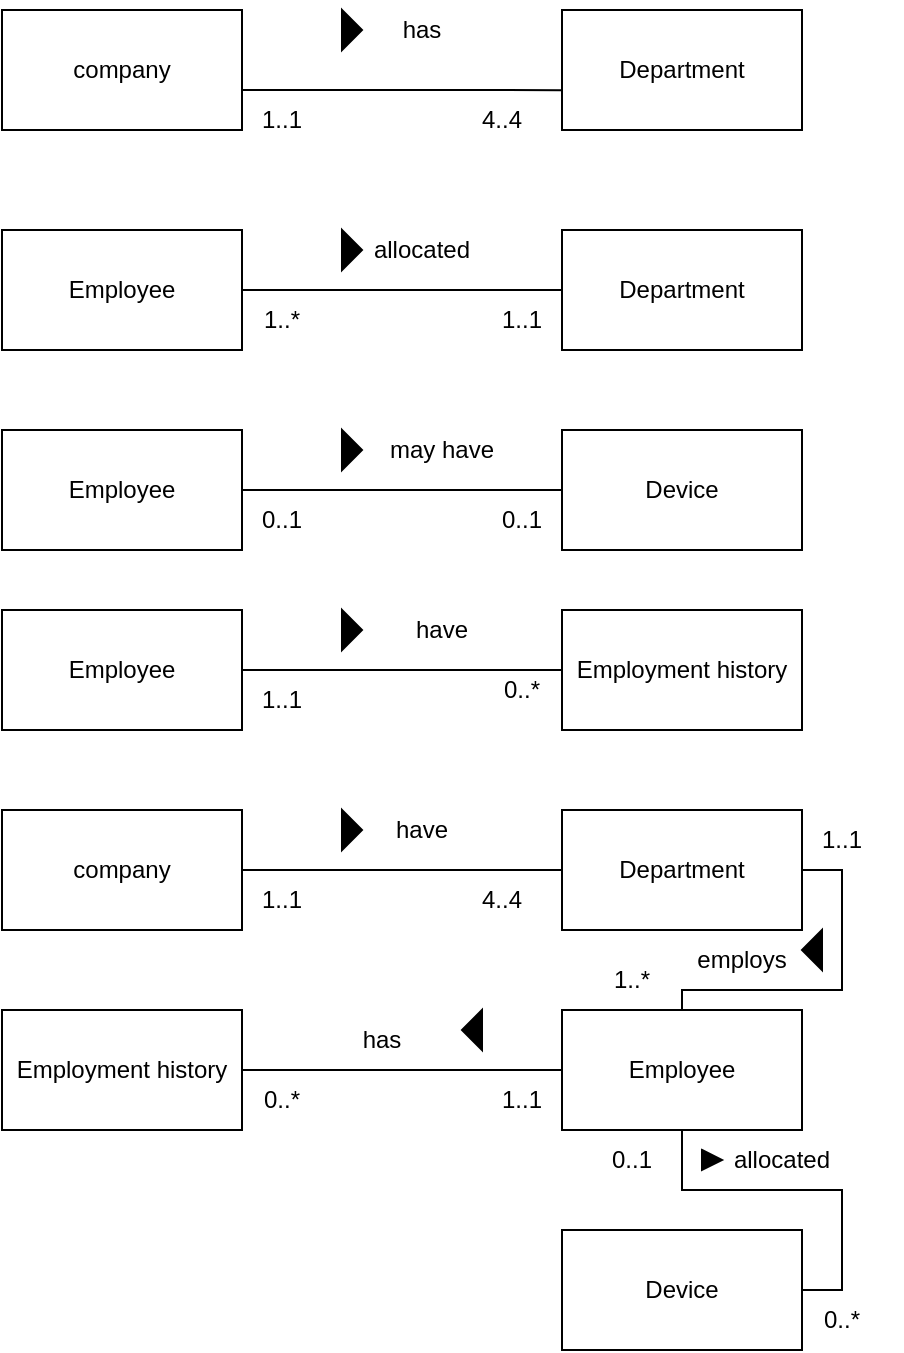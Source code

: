 <mxfile version="28.2.7">
  <diagram name="Page-1" id="QkUfjN_0NoW4m2OWi__0">
    <mxGraphModel dx="1034" dy="570" grid="1" gridSize="10" guides="1" tooltips="1" connect="1" arrows="1" fold="1" page="1" pageScale="1" pageWidth="850" pageHeight="1100" math="0" shadow="0">
      <root>
        <mxCell id="0" />
        <mxCell id="1" parent="0" />
        <mxCell id="EtsdPqrldoZ3jOg6H5Vp-1" value="company" style="rounded=0;whiteSpace=wrap;html=1;" parent="1" vertex="1">
          <mxGeometry x="80" y="40" width="120" height="60" as="geometry" />
        </mxCell>
        <mxCell id="EtsdPqrldoZ3jOg6H5Vp-2" value="Department" style="rounded=0;whiteSpace=wrap;html=1;" parent="1" vertex="1">
          <mxGeometry x="360" y="40" width="120" height="60" as="geometry" />
        </mxCell>
        <mxCell id="EtsdPqrldoZ3jOg6H5Vp-3" value="Employee" style="rounded=0;whiteSpace=wrap;html=1;" parent="1" vertex="1">
          <mxGeometry x="80" y="150" width="120" height="60" as="geometry" />
        </mxCell>
        <mxCell id="EtsdPqrldoZ3jOg6H5Vp-4" value="" style="endArrow=none;html=1;rounded=0;entryX=-0.004;entryY=0.668;entryDx=0;entryDy=0;entryPerimeter=0;" parent="1" target="EtsdPqrldoZ3jOg6H5Vp-2" edge="1">
          <mxGeometry width="50" height="50" relative="1" as="geometry">
            <mxPoint x="200" y="80" as="sourcePoint" />
            <mxPoint x="230" y="200" as="targetPoint" />
            <Array as="points">
              <mxPoint x="280" y="80" />
            </Array>
          </mxGeometry>
        </mxCell>
        <mxCell id="EtsdPqrldoZ3jOg6H5Vp-5" value="Department" style="rounded=0;whiteSpace=wrap;html=1;" parent="1" vertex="1">
          <mxGeometry x="360" y="150" width="120" height="60" as="geometry" />
        </mxCell>
        <mxCell id="EtsdPqrldoZ3jOg6H5Vp-6" value="" style="endArrow=none;html=1;rounded=0;" parent="1" edge="1">
          <mxGeometry width="50" height="50" relative="1" as="geometry">
            <mxPoint x="200" y="180" as="sourcePoint" />
            <mxPoint x="360" y="180" as="targetPoint" />
            <Array as="points" />
          </mxGeometry>
        </mxCell>
        <mxCell id="EtsdPqrldoZ3jOg6H5Vp-8" value="4..4" style="text;html=1;align=center;verticalAlign=middle;whiteSpace=wrap;rounded=0;" parent="1" vertex="1">
          <mxGeometry x="300" y="80" width="60" height="30" as="geometry" />
        </mxCell>
        <mxCell id="EtsdPqrldoZ3jOg6H5Vp-9" value="1..1" style="text;html=1;align=center;verticalAlign=middle;whiteSpace=wrap;rounded=0;" parent="1" vertex="1">
          <mxGeometry x="190" y="80" width="60" height="30" as="geometry" />
        </mxCell>
        <mxCell id="EtsdPqrldoZ3jOg6H5Vp-11" value="1..*" style="text;html=1;align=center;verticalAlign=middle;whiteSpace=wrap;rounded=0;" parent="1" vertex="1">
          <mxGeometry x="190" y="180" width="60" height="30" as="geometry" />
        </mxCell>
        <mxCell id="EtsdPqrldoZ3jOg6H5Vp-12" value="1..1" style="text;html=1;align=center;verticalAlign=middle;whiteSpace=wrap;rounded=0;" parent="1" vertex="1">
          <mxGeometry x="310" y="180" width="60" height="30" as="geometry" />
        </mxCell>
        <mxCell id="EtsdPqrldoZ3jOg6H5Vp-13" value="" style="triangle;whiteSpace=wrap;html=1;fillColor=#000000;" parent="1" vertex="1">
          <mxGeometry x="250" y="40" width="10" height="20" as="geometry" />
        </mxCell>
        <mxCell id="EtsdPqrldoZ3jOg6H5Vp-14" value="has" style="text;html=1;align=center;verticalAlign=middle;whiteSpace=wrap;rounded=0;" parent="1" vertex="1">
          <mxGeometry x="260" y="35" width="60" height="30" as="geometry" />
        </mxCell>
        <mxCell id="EtsdPqrldoZ3jOg6H5Vp-15" value="" style="triangle;whiteSpace=wrap;html=1;fillColor=#000000;" parent="1" vertex="1">
          <mxGeometry x="250" y="150" width="10" height="20" as="geometry" />
        </mxCell>
        <mxCell id="EtsdPqrldoZ3jOg6H5Vp-16" value="allocated" style="text;html=1;align=center;verticalAlign=middle;whiteSpace=wrap;rounded=0;" parent="1" vertex="1">
          <mxGeometry x="260" y="145" width="60" height="30" as="geometry" />
        </mxCell>
        <mxCell id="EtsdPqrldoZ3jOg6H5Vp-17" value="Employee" style="rounded=0;whiteSpace=wrap;html=1;" parent="1" vertex="1">
          <mxGeometry x="80" y="340" width="120" height="60" as="geometry" />
        </mxCell>
        <mxCell id="EtsdPqrldoZ3jOg6H5Vp-19" value="Employment history" style="rounded=0;whiteSpace=wrap;html=1;" parent="1" vertex="1">
          <mxGeometry x="360" y="340" width="120" height="60" as="geometry" />
        </mxCell>
        <mxCell id="EtsdPqrldoZ3jOg6H5Vp-20" value="" style="endArrow=none;html=1;rounded=0;exitX=1;exitY=0.5;exitDx=0;exitDy=0;entryX=0;entryY=0.5;entryDx=0;entryDy=0;" parent="1" source="EtsdPqrldoZ3jOg6H5Vp-17" target="EtsdPqrldoZ3jOg6H5Vp-19" edge="1">
          <mxGeometry width="50" height="50" relative="1" as="geometry">
            <mxPoint x="260" y="250" as="sourcePoint" />
            <mxPoint x="310" y="200" as="targetPoint" />
          </mxGeometry>
        </mxCell>
        <mxCell id="EtsdPqrldoZ3jOg6H5Vp-21" value="" style="triangle;whiteSpace=wrap;html=1;fillColor=#000000;" parent="1" vertex="1">
          <mxGeometry x="250" y="340" width="10" height="20" as="geometry" />
        </mxCell>
        <mxCell id="EtsdPqrldoZ3jOg6H5Vp-22" value="have" style="text;html=1;align=center;verticalAlign=middle;whiteSpace=wrap;rounded=0;" parent="1" vertex="1">
          <mxGeometry x="270" y="335" width="60" height="30" as="geometry" />
        </mxCell>
        <mxCell id="EtsdPqrldoZ3jOg6H5Vp-24" value="0..*" style="text;html=1;align=center;verticalAlign=middle;whiteSpace=wrap;rounded=0;" parent="1" vertex="1">
          <mxGeometry x="310" y="365" width="60" height="30" as="geometry" />
        </mxCell>
        <mxCell id="EtsdPqrldoZ3jOg6H5Vp-27" value="Employee" style="rounded=0;whiteSpace=wrap;html=1;" parent="1" vertex="1">
          <mxGeometry x="80" y="250" width="120" height="60" as="geometry" />
        </mxCell>
        <mxCell id="EtsdPqrldoZ3jOg6H5Vp-28" value="Device" style="rounded=0;whiteSpace=wrap;html=1;" parent="1" vertex="1">
          <mxGeometry x="360" y="250" width="120" height="60" as="geometry" />
        </mxCell>
        <mxCell id="EtsdPqrldoZ3jOg6H5Vp-29" value="" style="endArrow=none;html=1;rounded=0;exitX=1;exitY=0.5;exitDx=0;exitDy=0;entryX=0;entryY=0.5;entryDx=0;entryDy=0;" parent="1" source="EtsdPqrldoZ3jOg6H5Vp-27" target="EtsdPqrldoZ3jOg6H5Vp-28" edge="1">
          <mxGeometry width="50" height="50" relative="1" as="geometry">
            <mxPoint x="390" y="320" as="sourcePoint" />
            <mxPoint x="359" y="275" as="targetPoint" />
          </mxGeometry>
        </mxCell>
        <mxCell id="EtsdPqrldoZ3jOg6H5Vp-31" value="" style="triangle;whiteSpace=wrap;html=1;fillColor=#000000;" parent="1" vertex="1">
          <mxGeometry x="250" y="250" width="10" height="20" as="geometry" />
        </mxCell>
        <mxCell id="EtsdPqrldoZ3jOg6H5Vp-32" value="may have" style="text;html=1;align=center;verticalAlign=middle;whiteSpace=wrap;rounded=0;" parent="1" vertex="1">
          <mxGeometry x="270" y="245" width="60" height="30" as="geometry" />
        </mxCell>
        <mxCell id="EtsdPqrldoZ3jOg6H5Vp-33" value="0..1" style="text;html=1;align=center;verticalAlign=middle;whiteSpace=wrap;rounded=0;" parent="1" vertex="1">
          <mxGeometry x="310" y="280" width="60" height="30" as="geometry" />
        </mxCell>
        <mxCell id="EtsdPqrldoZ3jOg6H5Vp-34" value="0..1" style="text;html=1;align=center;verticalAlign=middle;whiteSpace=wrap;rounded=0;" parent="1" vertex="1">
          <mxGeometry x="190" y="280" width="60" height="30" as="geometry" />
        </mxCell>
        <mxCell id="EtsdPqrldoZ3jOg6H5Vp-35" value="1..1" style="text;html=1;align=center;verticalAlign=middle;whiteSpace=wrap;rounded=0;" parent="1" vertex="1">
          <mxGeometry x="190" y="370" width="60" height="30" as="geometry" />
        </mxCell>
        <mxCell id="EtsdPqrldoZ3jOg6H5Vp-36" value="company" style="rounded=0;whiteSpace=wrap;html=1;" parent="1" vertex="1">
          <mxGeometry x="80" y="440" width="120" height="60" as="geometry" />
        </mxCell>
        <mxCell id="EtsdPqrldoZ3jOg6H5Vp-37" value="Department" style="rounded=0;whiteSpace=wrap;html=1;" parent="1" vertex="1">
          <mxGeometry x="360" y="440" width="120" height="60" as="geometry" />
        </mxCell>
        <mxCell id="EtsdPqrldoZ3jOg6H5Vp-38" value="Employment history" style="rounded=0;whiteSpace=wrap;html=1;" parent="1" vertex="1">
          <mxGeometry x="80" y="540" width="120" height="60" as="geometry" />
        </mxCell>
        <mxCell id="EtsdPqrldoZ3jOg6H5Vp-39" value="Employee" style="rounded=0;whiteSpace=wrap;html=1;" parent="1" vertex="1">
          <mxGeometry x="360" y="540" width="120" height="60" as="geometry" />
        </mxCell>
        <mxCell id="EtsdPqrldoZ3jOg6H5Vp-40" value="Device" style="rounded=0;whiteSpace=wrap;html=1;" parent="1" vertex="1">
          <mxGeometry x="360" y="650" width="120" height="60" as="geometry" />
        </mxCell>
        <mxCell id="EtsdPqrldoZ3jOg6H5Vp-41" value="" style="endArrow=none;html=1;rounded=0;exitX=1;exitY=0.5;exitDx=0;exitDy=0;entryX=0;entryY=0.5;entryDx=0;entryDy=0;" parent="1" source="EtsdPqrldoZ3jOg6H5Vp-36" target="EtsdPqrldoZ3jOg6H5Vp-37" edge="1">
          <mxGeometry width="50" height="50" relative="1" as="geometry">
            <mxPoint x="470" y="470" as="sourcePoint" />
            <mxPoint x="360" y="465" as="targetPoint" />
            <Array as="points">
              <mxPoint x="280" y="470" />
            </Array>
          </mxGeometry>
        </mxCell>
        <mxCell id="EtsdPqrldoZ3jOg6H5Vp-42" value="" style="endArrow=none;html=1;rounded=0;entryX=0;entryY=0.5;entryDx=0;entryDy=0;exitX=1;exitY=0.5;exitDx=0;exitDy=0;" parent="1" source="EtsdPqrldoZ3jOg6H5Vp-38" target="EtsdPqrldoZ3jOg6H5Vp-39" edge="1">
          <mxGeometry width="50" height="50" relative="1" as="geometry">
            <mxPoint x="250" y="580" as="sourcePoint" />
            <mxPoint x="300" y="530" as="targetPoint" />
          </mxGeometry>
        </mxCell>
        <mxCell id="EtsdPqrldoZ3jOg6H5Vp-43" value="" style="endArrow=none;html=1;rounded=0;entryX=1;entryY=0.5;entryDx=0;entryDy=0;exitX=0.5;exitY=0;exitDx=0;exitDy=0;" parent="1" source="EtsdPqrldoZ3jOg6H5Vp-39" target="EtsdPqrldoZ3jOg6H5Vp-37" edge="1">
          <mxGeometry width="50" height="50" relative="1" as="geometry">
            <mxPoint x="280" y="580" as="sourcePoint" />
            <mxPoint x="330" y="530" as="targetPoint" />
            <Array as="points">
              <mxPoint x="420" y="530" />
              <mxPoint x="500" y="530" />
              <mxPoint x="500" y="470" />
            </Array>
          </mxGeometry>
        </mxCell>
        <mxCell id="EtsdPqrldoZ3jOg6H5Vp-44" value="" style="endArrow=none;html=1;rounded=0;entryX=0.5;entryY=1;entryDx=0;entryDy=0;exitX=1;exitY=0.5;exitDx=0;exitDy=0;" parent="1" source="EtsdPqrldoZ3jOg6H5Vp-40" target="EtsdPqrldoZ3jOg6H5Vp-39" edge="1">
          <mxGeometry width="50" height="50" relative="1" as="geometry">
            <mxPoint x="290" y="570" as="sourcePoint" />
            <mxPoint x="340" y="520" as="targetPoint" />
            <Array as="points">
              <mxPoint x="500" y="680" />
              <mxPoint x="500" y="640" />
              <mxPoint x="500" y="630" />
              <mxPoint x="420" y="630" />
            </Array>
          </mxGeometry>
        </mxCell>
        <mxCell id="EtsdPqrldoZ3jOg6H5Vp-45" value="" style="triangle;whiteSpace=wrap;html=1;fillColor=#000000;" parent="1" vertex="1">
          <mxGeometry x="250" y="440" width="10" height="20" as="geometry" />
        </mxCell>
        <mxCell id="EtsdPqrldoZ3jOg6H5Vp-47" value="" style="triangle;whiteSpace=wrap;html=1;fillColor=#000000;rotation=-180;" parent="1" vertex="1">
          <mxGeometry x="480" y="500" width="10" height="20" as="geometry" />
        </mxCell>
        <mxCell id="EtsdPqrldoZ3jOg6H5Vp-48" value="1..*" style="text;html=1;align=center;verticalAlign=middle;whiteSpace=wrap;rounded=0;" parent="1" vertex="1">
          <mxGeometry x="365" y="510" width="60" height="30" as="geometry" />
        </mxCell>
        <mxCell id="EtsdPqrldoZ3jOg6H5Vp-49" value="1..1" style="text;html=1;align=center;verticalAlign=middle;whiteSpace=wrap;rounded=0;" parent="1" vertex="1">
          <mxGeometry x="470" y="440" width="60" height="30" as="geometry" />
        </mxCell>
        <mxCell id="EtsdPqrldoZ3jOg6H5Vp-50" value="1..1" style="text;html=1;align=center;verticalAlign=middle;whiteSpace=wrap;rounded=0;" parent="1" vertex="1">
          <mxGeometry x="190" y="470" width="60" height="30" as="geometry" />
        </mxCell>
        <mxCell id="EtsdPqrldoZ3jOg6H5Vp-51" value="4..4" style="text;html=1;align=center;verticalAlign=middle;whiteSpace=wrap;rounded=0;" parent="1" vertex="1">
          <mxGeometry x="300" y="470" width="60" height="30" as="geometry" />
        </mxCell>
        <mxCell id="EtsdPqrldoZ3jOg6H5Vp-52" value="0..*" style="text;html=1;align=center;verticalAlign=middle;whiteSpace=wrap;rounded=0;" parent="1" vertex="1">
          <mxGeometry x="470" y="680" width="60" height="30" as="geometry" />
        </mxCell>
        <mxCell id="EtsdPqrldoZ3jOg6H5Vp-53" value="0..1" style="text;html=1;align=center;verticalAlign=middle;whiteSpace=wrap;rounded=0;" parent="1" vertex="1">
          <mxGeometry x="365" y="600" width="60" height="30" as="geometry" />
        </mxCell>
        <mxCell id="EtsdPqrldoZ3jOg6H5Vp-55" value="0..*" style="text;html=1;align=center;verticalAlign=middle;whiteSpace=wrap;rounded=0;" parent="1" vertex="1">
          <mxGeometry x="190" y="570" width="60" height="30" as="geometry" />
        </mxCell>
        <mxCell id="EtsdPqrldoZ3jOg6H5Vp-57" value="1..1" style="text;html=1;align=center;verticalAlign=middle;whiteSpace=wrap;rounded=0;" parent="1" vertex="1">
          <mxGeometry x="310" y="570" width="60" height="30" as="geometry" />
        </mxCell>
        <mxCell id="EtsdPqrldoZ3jOg6H5Vp-59" value="" style="triangle;whiteSpace=wrap;html=1;fillColor=#000000;rotation=-180;" parent="1" vertex="1">
          <mxGeometry x="310" y="540" width="10" height="20" as="geometry" />
        </mxCell>
        <mxCell id="EtsdPqrldoZ3jOg6H5Vp-60" value="" style="triangle;whiteSpace=wrap;html=1;fillColor=#000000;" parent="1" vertex="1">
          <mxGeometry x="430" y="610" width="10" height="10" as="geometry" />
        </mxCell>
        <mxCell id="EtsdPqrldoZ3jOg6H5Vp-61" value="allocated" style="text;html=1;align=center;verticalAlign=middle;whiteSpace=wrap;rounded=0;" parent="1" vertex="1">
          <mxGeometry x="440" y="600" width="60" height="30" as="geometry" />
        </mxCell>
        <mxCell id="EtsdPqrldoZ3jOg6H5Vp-62" value="has" style="text;html=1;align=center;verticalAlign=middle;whiteSpace=wrap;rounded=0;" parent="1" vertex="1">
          <mxGeometry x="240" y="540" width="60" height="30" as="geometry" />
        </mxCell>
        <mxCell id="EtsdPqrldoZ3jOg6H5Vp-63" value="have" style="text;html=1;align=center;verticalAlign=middle;whiteSpace=wrap;rounded=0;" parent="1" vertex="1">
          <mxGeometry x="260" y="435" width="60" height="30" as="geometry" />
        </mxCell>
        <mxCell id="EtsdPqrldoZ3jOg6H5Vp-64" value="employs" style="text;html=1;align=center;verticalAlign=middle;whiteSpace=wrap;rounded=0;" parent="1" vertex="1">
          <mxGeometry x="420" y="500" width="60" height="30" as="geometry" />
        </mxCell>
      </root>
    </mxGraphModel>
  </diagram>
</mxfile>
